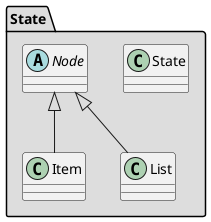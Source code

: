 @startuml state.png

namespace State #DDDDDD {
  class State
  abstract class Node
  Node <|-- Item
  Node <|-- List
}

@enduml
